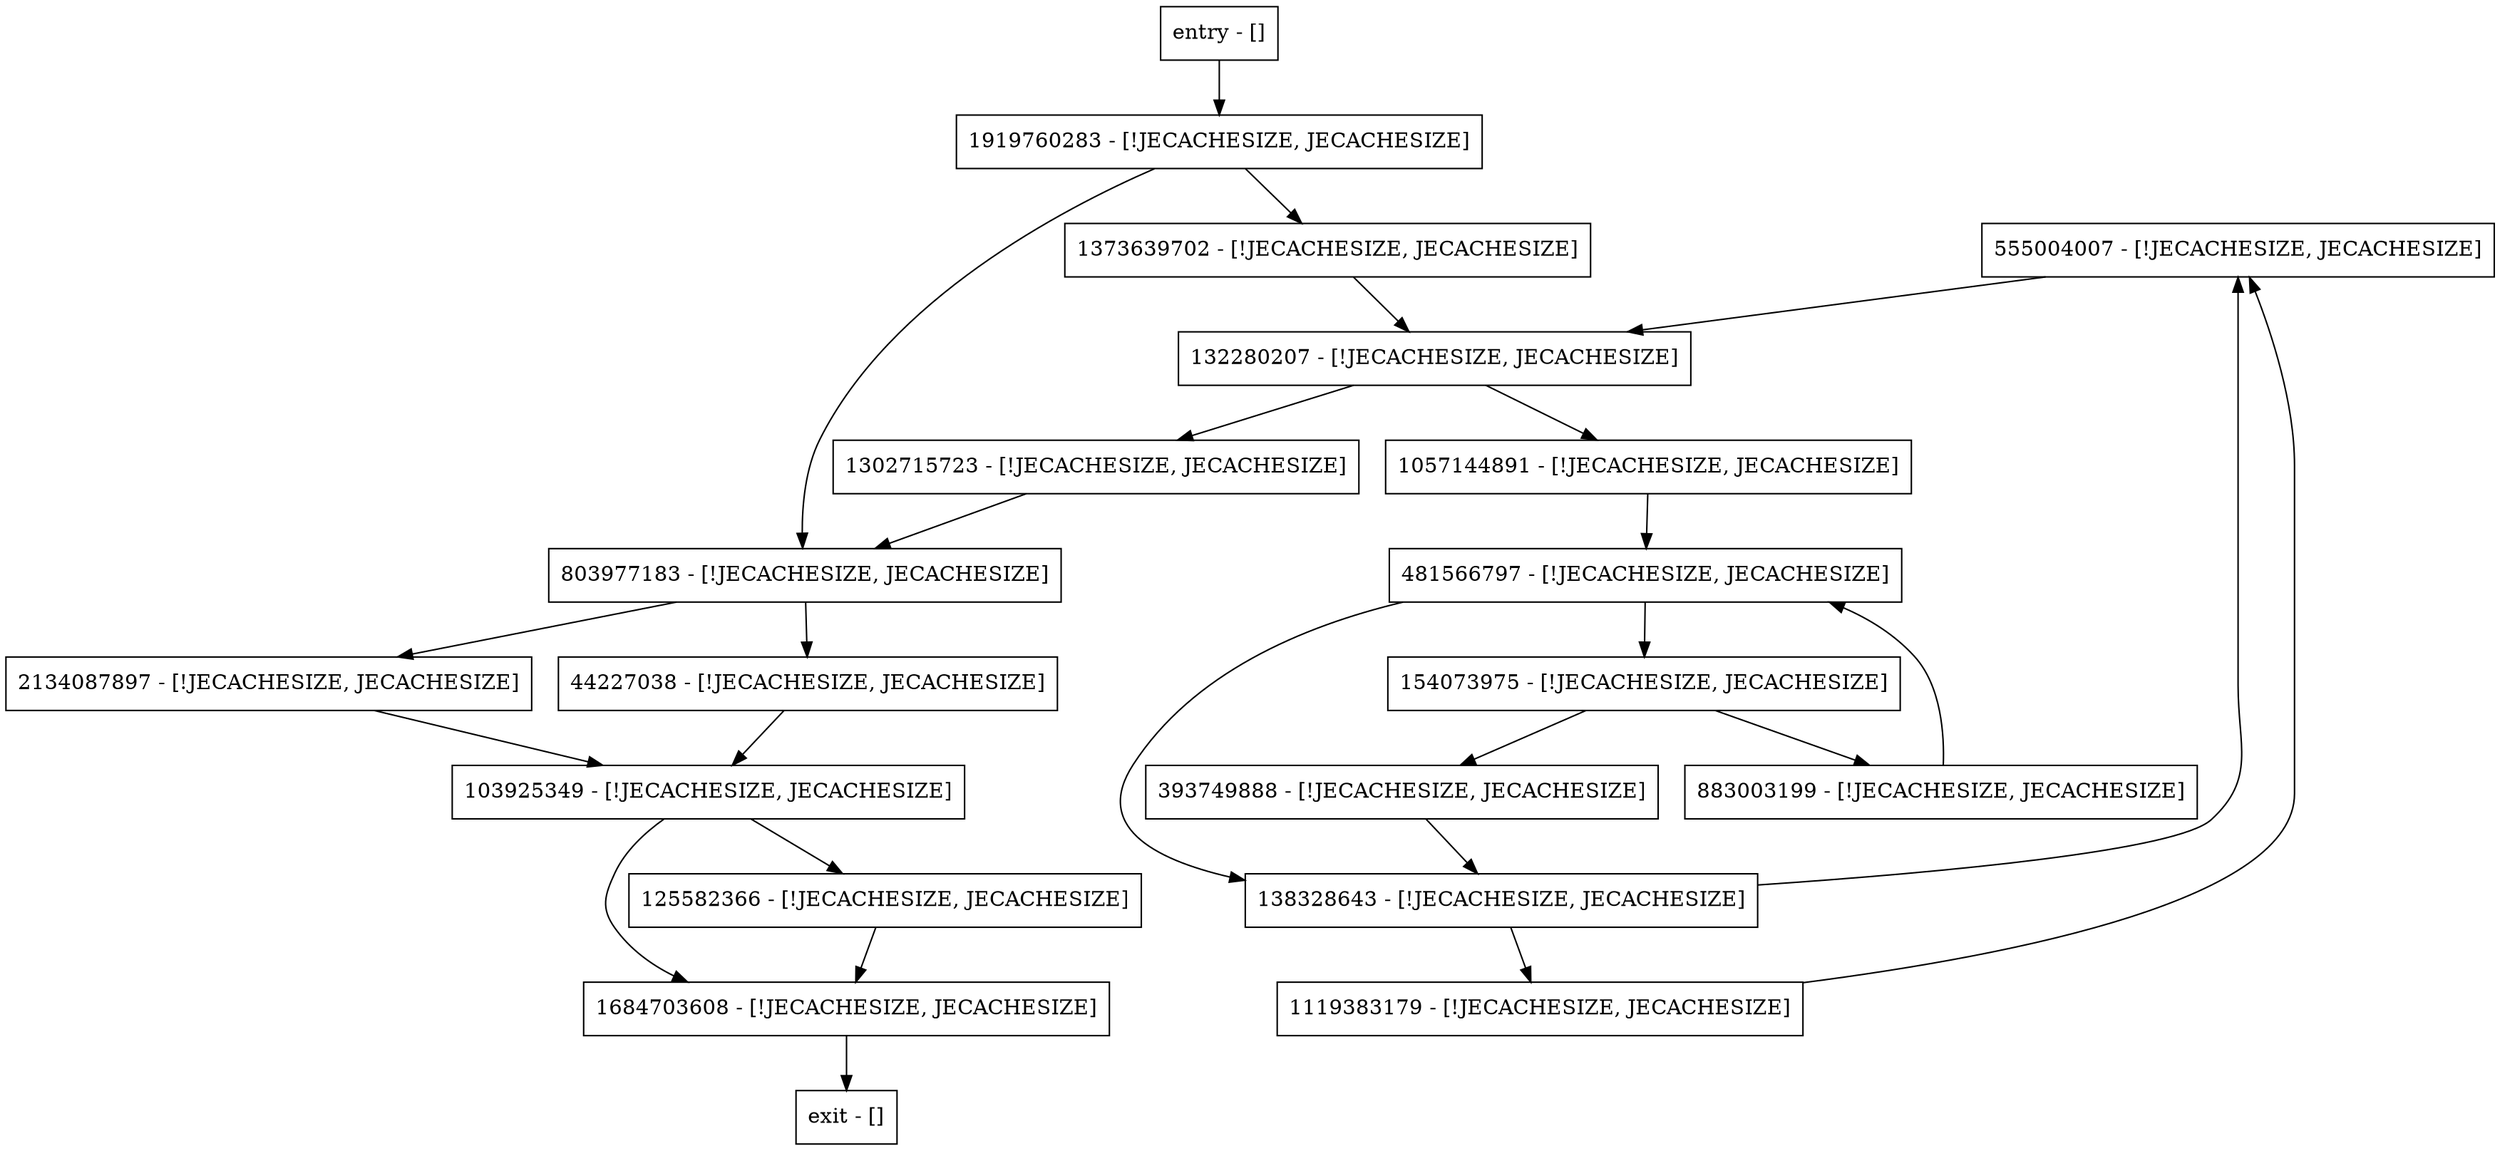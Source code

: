 digraph getTimeoutInfoInternal {
node [shape=record];
555004007 [label="555004007 - [!JECACHESIZE, JECACHESIZE]"];
125582366 [label="125582366 - [!JECACHESIZE, JECACHESIZE]"];
1373639702 [label="1373639702 - [!JECACHESIZE, JECACHESIZE]"];
138328643 [label="138328643 - [!JECACHESIZE, JECACHESIZE]"];
1302715723 [label="1302715723 - [!JECACHESIZE, JECACHESIZE]"];
1057144891 [label="1057144891 - [!JECACHESIZE, JECACHESIZE]"];
883003199 [label="883003199 - [!JECACHESIZE, JECACHESIZE]"];
2134087897 [label="2134087897 - [!JECACHESIZE, JECACHESIZE]"];
entry [label="entry - []"];
exit [label="exit - []"];
481566797 [label="481566797 - [!JECACHESIZE, JECACHESIZE]"];
44227038 [label="44227038 - [!JECACHESIZE, JECACHESIZE]"];
132280207 [label="132280207 - [!JECACHESIZE, JECACHESIZE]"];
1119383179 [label="1119383179 - [!JECACHESIZE, JECACHESIZE]"];
154073975 [label="154073975 - [!JECACHESIZE, JECACHESIZE]"];
393749888 [label="393749888 - [!JECACHESIZE, JECACHESIZE]"];
803977183 [label="803977183 - [!JECACHESIZE, JECACHESIZE]"];
103925349 [label="103925349 - [!JECACHESIZE, JECACHESIZE]"];
1919760283 [label="1919760283 - [!JECACHESIZE, JECACHESIZE]"];
1684703608 [label="1684703608 - [!JECACHESIZE, JECACHESIZE]"];
entry;
exit;
555004007 -> 132280207;
125582366 -> 1684703608;
1373639702 -> 132280207;
138328643 -> 555004007;
138328643 -> 1119383179;
1302715723 -> 803977183;
1057144891 -> 481566797;
883003199 -> 481566797;
2134087897 -> 103925349;
entry -> 1919760283;
481566797 -> 138328643;
481566797 -> 154073975;
44227038 -> 103925349;
132280207 -> 1302715723;
132280207 -> 1057144891;
1119383179 -> 555004007;
154073975 -> 393749888;
154073975 -> 883003199;
393749888 -> 138328643;
803977183 -> 44227038;
803977183 -> 2134087897;
103925349 -> 125582366;
103925349 -> 1684703608;
1919760283 -> 1373639702;
1919760283 -> 803977183;
1684703608 -> exit;
}
